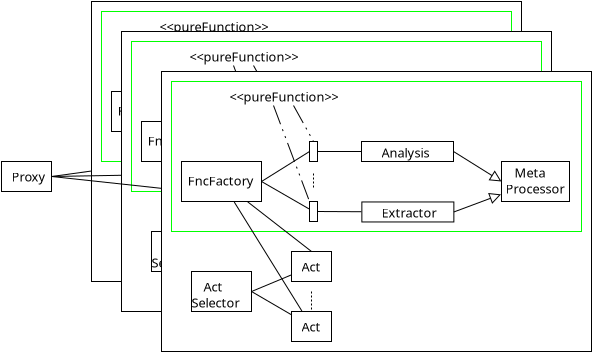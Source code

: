 <?xml version="1.0" encoding="UTF-8"?>
<dia:diagram xmlns:dia="http://www.lysator.liu.se/~alla/dia/">
  <dia:layer name="Background" visible="true" active="true">
    <dia:object type="Standard - Box" version="0" id="O0">
      <dia:attribute name="obj_pos">
        <dia:point val="28,4"/>
      </dia:attribute>
      <dia:attribute name="obj_bb">
        <dia:rectangle val="27.975,3.975;49.525,18.025"/>
      </dia:attribute>
      <dia:attribute name="elem_corner">
        <dia:point val="28,4"/>
      </dia:attribute>
      <dia:attribute name="elem_width">
        <dia:real val="21.5"/>
      </dia:attribute>
      <dia:attribute name="elem_height">
        <dia:real val="14"/>
      </dia:attribute>
      <dia:attribute name="border_width">
        <dia:real val="0.05"/>
      </dia:attribute>
      <dia:attribute name="show_background">
        <dia:boolean val="true"/>
      </dia:attribute>
    </dia:object>
    <dia:object type="Standard - Box" version="0" id="O1">
      <dia:attribute name="obj_pos">
        <dia:point val="29,8.5"/>
      </dia:attribute>
      <dia:attribute name="obj_bb">
        <dia:rectangle val="28.975,8.475;33.025,10.525"/>
      </dia:attribute>
      <dia:attribute name="elem_corner">
        <dia:point val="29,8.5"/>
      </dia:attribute>
      <dia:attribute name="elem_width">
        <dia:real val="4"/>
      </dia:attribute>
      <dia:attribute name="elem_height">
        <dia:real val="2"/>
      </dia:attribute>
      <dia:attribute name="border_width">
        <dia:real val="0.05"/>
      </dia:attribute>
      <dia:attribute name="show_background">
        <dia:boolean val="true"/>
      </dia:attribute>
    </dia:object>
    <dia:object type="Standard - Text" version="1" id="O2">
      <dia:attribute name="obj_pos">
        <dia:point val="29.312,9.7"/>
      </dia:attribute>
      <dia:attribute name="obj_bb">
        <dia:rectangle val="29.312,9.105;32.777,9.85"/>
      </dia:attribute>
      <dia:attribute name="text">
        <dia:composite type="text">
          <dia:attribute name="string">
            <dia:string>#FncFactory#</dia:string>
          </dia:attribute>
          <dia:attribute name="font">
            <dia:font family="sans" style="0" name="Helvetica"/>
          </dia:attribute>
          <dia:attribute name="height">
            <dia:real val="0.8"/>
          </dia:attribute>
          <dia:attribute name="pos">
            <dia:point val="29.312,9.7"/>
          </dia:attribute>
          <dia:attribute name="color">
            <dia:color val="#000000"/>
          </dia:attribute>
          <dia:attribute name="alignment">
            <dia:enum val="0"/>
          </dia:attribute>
        </dia:composite>
      </dia:attribute>
      <dia:attribute name="valign">
        <dia:enum val="3"/>
      </dia:attribute>
    </dia:object>
    <dia:object type="Standard - Box" version="0" id="O3">
      <dia:attribute name="obj_pos">
        <dia:point val="35.4,7.5"/>
      </dia:attribute>
      <dia:attribute name="obj_bb">
        <dia:rectangle val="35.375,7.475;35.825,8.525"/>
      </dia:attribute>
      <dia:attribute name="elem_corner">
        <dia:point val="35.4,7.5"/>
      </dia:attribute>
      <dia:attribute name="elem_width">
        <dia:real val="0.4"/>
      </dia:attribute>
      <dia:attribute name="elem_height">
        <dia:real val="1"/>
      </dia:attribute>
      <dia:attribute name="border_width">
        <dia:real val="0.05"/>
      </dia:attribute>
      <dia:attribute name="show_background">
        <dia:boolean val="true"/>
      </dia:attribute>
    </dia:object>
    <dia:object type="Standard - Box" version="0" id="O4">
      <dia:attribute name="obj_pos">
        <dia:point val="35.4,10.5"/>
      </dia:attribute>
      <dia:attribute name="obj_bb">
        <dia:rectangle val="35.375,10.475;35.825,11.525"/>
      </dia:attribute>
      <dia:attribute name="elem_corner">
        <dia:point val="35.4,10.5"/>
      </dia:attribute>
      <dia:attribute name="elem_width">
        <dia:real val="0.4"/>
      </dia:attribute>
      <dia:attribute name="elem_height">
        <dia:real val="1"/>
      </dia:attribute>
      <dia:attribute name="border_width">
        <dia:real val="0.05"/>
      </dia:attribute>
      <dia:attribute name="show_background">
        <dia:boolean val="true"/>
      </dia:attribute>
    </dia:object>
    <dia:object type="Standard - Line" version="0" id="O5">
      <dia:attribute name="obj_pos">
        <dia:point val="33,9.5"/>
      </dia:attribute>
      <dia:attribute name="obj_bb">
        <dia:rectangle val="32.966,7.966;35.434,9.534"/>
      </dia:attribute>
      <dia:attribute name="conn_endpoints">
        <dia:point val="33,9.5"/>
        <dia:point val="35.4,8"/>
      </dia:attribute>
      <dia:attribute name="numcp">
        <dia:int val="1"/>
      </dia:attribute>
      <dia:attribute name="line_width">
        <dia:real val="0.05"/>
      </dia:attribute>
      <dia:connections>
        <dia:connection handle="0" to="O1" connection="4"/>
        <dia:connection handle="1" to="O3" connection="3"/>
      </dia:connections>
    </dia:object>
    <dia:object type="Standard - Line" version="0" id="O6">
      <dia:attribute name="obj_pos">
        <dia:point val="33,9.5"/>
      </dia:attribute>
      <dia:attribute name="obj_bb">
        <dia:rectangle val="32.966,9.466;35.409,10.905"/>
      </dia:attribute>
      <dia:attribute name="conn_endpoints">
        <dia:point val="33,9.5"/>
        <dia:point val="35.375,10.87"/>
      </dia:attribute>
      <dia:attribute name="numcp">
        <dia:int val="1"/>
      </dia:attribute>
      <dia:attribute name="line_width">
        <dia:real val="0.05"/>
      </dia:attribute>
      <dia:connections>
        <dia:connection handle="0" to="O1" connection="4"/>
        <dia:connection handle="1" to="O4" connection="8"/>
      </dia:connections>
    </dia:object>
    <dia:object type="Standard - Line" version="0" id="O7">
      <dia:attribute name="obj_pos">
        <dia:point val="35.6,9.1"/>
      </dia:attribute>
      <dia:attribute name="obj_bb">
        <dia:rectangle val="35.575,9.075;35.625,9.925"/>
      </dia:attribute>
      <dia:attribute name="conn_endpoints">
        <dia:point val="35.6,9.1"/>
        <dia:point val="35.6,9.9"/>
      </dia:attribute>
      <dia:attribute name="numcp">
        <dia:int val="1"/>
      </dia:attribute>
      <dia:attribute name="line_width">
        <dia:real val="0.05"/>
      </dia:attribute>
      <dia:attribute name="line_style">
        <dia:enum val="4"/>
      </dia:attribute>
    </dia:object>
    <dia:object type="Standard - Box" version="0" id="O8">
      <dia:attribute name="obj_pos">
        <dia:point val="38,7.5"/>
      </dia:attribute>
      <dia:attribute name="obj_bb">
        <dia:rectangle val="37.975,7.475;42.625,8.525"/>
      </dia:attribute>
      <dia:attribute name="elem_corner">
        <dia:point val="38,7.5"/>
      </dia:attribute>
      <dia:attribute name="elem_width">
        <dia:real val="4.6"/>
      </dia:attribute>
      <dia:attribute name="elem_height">
        <dia:real val="1"/>
      </dia:attribute>
      <dia:attribute name="border_width">
        <dia:real val="0.05"/>
      </dia:attribute>
      <dia:attribute name="show_background">
        <dia:boolean val="true"/>
      </dia:attribute>
    </dia:object>
    <dia:object type="Standard - Box" version="0" id="O9">
      <dia:attribute name="obj_pos">
        <dia:point val="38.018,10.523"/>
      </dia:attribute>
      <dia:attribute name="obj_bb">
        <dia:rectangle val="37.993,10.498;42.643,11.548"/>
      </dia:attribute>
      <dia:attribute name="elem_corner">
        <dia:point val="38.018,10.523"/>
      </dia:attribute>
      <dia:attribute name="elem_width">
        <dia:real val="4.6"/>
      </dia:attribute>
      <dia:attribute name="elem_height">
        <dia:real val="1"/>
      </dia:attribute>
      <dia:attribute name="border_width">
        <dia:real val="0.05"/>
      </dia:attribute>
      <dia:attribute name="show_background">
        <dia:boolean val="true"/>
      </dia:attribute>
    </dia:object>
    <dia:object type="Standard - Text" version="1" id="O10">
      <dia:attribute name="obj_pos">
        <dia:point val="31.4,5.5"/>
      </dia:attribute>
      <dia:attribute name="obj_bb">
        <dia:rectangle val="31.4,4.905;37.725,5.65"/>
      </dia:attribute>
      <dia:attribute name="text">
        <dia:composite type="text">
          <dia:attribute name="string">
            <dia:string>#&lt;&lt;pureFunction&gt;&gt;#</dia:string>
          </dia:attribute>
          <dia:attribute name="font">
            <dia:font family="sans" style="0" name="Helvetica"/>
          </dia:attribute>
          <dia:attribute name="height">
            <dia:real val="0.8"/>
          </dia:attribute>
          <dia:attribute name="pos">
            <dia:point val="31.4,5.5"/>
          </dia:attribute>
          <dia:attribute name="color">
            <dia:color val="#000000"/>
          </dia:attribute>
          <dia:attribute name="alignment">
            <dia:enum val="0"/>
          </dia:attribute>
        </dia:composite>
      </dia:attribute>
      <dia:attribute name="valign">
        <dia:enum val="3"/>
      </dia:attribute>
    </dia:object>
    <dia:object type="Standard - Line" version="0" id="O11">
      <dia:attribute name="obj_pos">
        <dia:point val="35.8,8"/>
      </dia:attribute>
      <dia:attribute name="obj_bb">
        <dia:rectangle val="35.775,7.975;38.025,8.025"/>
      </dia:attribute>
      <dia:attribute name="conn_endpoints">
        <dia:point val="35.8,8"/>
        <dia:point val="38,8"/>
      </dia:attribute>
      <dia:attribute name="numcp">
        <dia:int val="1"/>
      </dia:attribute>
      <dia:attribute name="line_width">
        <dia:real val="0.05"/>
      </dia:attribute>
      <dia:connections>
        <dia:connection handle="0" to="O3" connection="4"/>
        <dia:connection handle="1" to="O8" connection="3"/>
      </dia:connections>
    </dia:object>
    <dia:object type="Standard - Line" version="0" id="O12">
      <dia:attribute name="obj_pos">
        <dia:point val="35.8,11"/>
      </dia:attribute>
      <dia:attribute name="obj_bb">
        <dia:rectangle val="35.775,10.975;38.02,11.036"/>
      </dia:attribute>
      <dia:attribute name="conn_endpoints">
        <dia:point val="35.8,11"/>
        <dia:point val="37.995,11.011"/>
      </dia:attribute>
      <dia:attribute name="numcp">
        <dia:int val="1"/>
      </dia:attribute>
      <dia:attribute name="line_width">
        <dia:real val="0.05"/>
      </dia:attribute>
      <dia:connections>
        <dia:connection handle="0" to="O4" connection="4"/>
        <dia:connection handle="1" to="O9" connection="8"/>
      </dia:connections>
    </dia:object>
    <dia:object type="Standard - Box" version="0" id="O13">
      <dia:attribute name="obj_pos">
        <dia:point val="45,8.5"/>
      </dia:attribute>
      <dia:attribute name="obj_bb">
        <dia:rectangle val="44.975,8.475;48.425,10.525"/>
      </dia:attribute>
      <dia:attribute name="elem_corner">
        <dia:point val="45,8.5"/>
      </dia:attribute>
      <dia:attribute name="elem_width">
        <dia:real val="3.4"/>
      </dia:attribute>
      <dia:attribute name="elem_height">
        <dia:real val="2"/>
      </dia:attribute>
      <dia:attribute name="border_width">
        <dia:real val="0.05"/>
      </dia:attribute>
      <dia:attribute name="show_background">
        <dia:boolean val="true"/>
      </dia:attribute>
    </dia:object>
    <dia:object type="Standard - Text" version="1" id="O14">
      <dia:attribute name="obj_pos">
        <dia:point val="45.2,9.3"/>
      </dia:attribute>
      <dia:attribute name="obj_bb">
        <dia:rectangle val="45.2,8.705;48.282,10.25"/>
      </dia:attribute>
      <dia:attribute name="text">
        <dia:composite type="text">
          <dia:attribute name="string">
            <dia:string>#   Meta
Processor#</dia:string>
          </dia:attribute>
          <dia:attribute name="font">
            <dia:font family="sans" style="0" name="Helvetica"/>
          </dia:attribute>
          <dia:attribute name="height">
            <dia:real val="0.8"/>
          </dia:attribute>
          <dia:attribute name="pos">
            <dia:point val="45.2,9.3"/>
          </dia:attribute>
          <dia:attribute name="color">
            <dia:color val="#000000"/>
          </dia:attribute>
          <dia:attribute name="alignment">
            <dia:enum val="0"/>
          </dia:attribute>
        </dia:composite>
      </dia:attribute>
      <dia:attribute name="valign">
        <dia:enum val="3"/>
      </dia:attribute>
    </dia:object>
    <dia:object type="Standard - Line" version="0" id="O15">
      <dia:attribute name="obj_pos">
        <dia:point val="42.6,8"/>
      </dia:attribute>
      <dia:attribute name="obj_bb">
        <dia:rectangle val="42.566,7.966;45.047,9.534"/>
      </dia:attribute>
      <dia:attribute name="conn_endpoints">
        <dia:point val="42.6,8"/>
        <dia:point val="45,9.5"/>
      </dia:attribute>
      <dia:attribute name="numcp">
        <dia:int val="1"/>
      </dia:attribute>
      <dia:attribute name="line_width">
        <dia:real val="0.05"/>
      </dia:attribute>
      <dia:attribute name="end_arrow">
        <dia:enum val="12"/>
      </dia:attribute>
      <dia:attribute name="end_arrow_length">
        <dia:real val="0.5"/>
      </dia:attribute>
      <dia:attribute name="end_arrow_width">
        <dia:real val="0.5"/>
      </dia:attribute>
      <dia:connections>
        <dia:connection handle="0" to="O8" connection="4"/>
        <dia:connection handle="1" to="O13" connection="3"/>
      </dia:connections>
    </dia:object>
    <dia:object type="Standard - Line" version="0" id="O16">
      <dia:attribute name="obj_pos">
        <dia:point val="42.618,11.023"/>
      </dia:attribute>
      <dia:attribute name="obj_bb">
        <dia:rectangle val="42.586,10.052;45.028,11.055"/>
      </dia:attribute>
      <dia:attribute name="conn_endpoints">
        <dia:point val="42.618,11.023"/>
        <dia:point val="44.975,10.143"/>
      </dia:attribute>
      <dia:attribute name="numcp">
        <dia:int val="1"/>
      </dia:attribute>
      <dia:attribute name="line_width">
        <dia:real val="0.05"/>
      </dia:attribute>
      <dia:attribute name="end_arrow">
        <dia:enum val="12"/>
      </dia:attribute>
      <dia:attribute name="end_arrow_length">
        <dia:real val="0.5"/>
      </dia:attribute>
      <dia:attribute name="end_arrow_width">
        <dia:real val="0.5"/>
      </dia:attribute>
      <dia:connections>
        <dia:connection handle="0" to="O9" connection="4"/>
        <dia:connection handle="1" to="O13" connection="8"/>
      </dia:connections>
    </dia:object>
    <dia:object type="Standard - Text" version="1" id="O17">
      <dia:attribute name="obj_pos">
        <dia:point val="39,8.3"/>
      </dia:attribute>
      <dia:attribute name="obj_bb">
        <dia:rectangle val="39,7.705;41.635,8.45"/>
      </dia:attribute>
      <dia:attribute name="text">
        <dia:composite type="text">
          <dia:attribute name="string">
            <dia:string>#Analysis#</dia:string>
          </dia:attribute>
          <dia:attribute name="font">
            <dia:font family="sans" style="0" name="Helvetica"/>
          </dia:attribute>
          <dia:attribute name="height">
            <dia:real val="0.8"/>
          </dia:attribute>
          <dia:attribute name="pos">
            <dia:point val="39,8.3"/>
          </dia:attribute>
          <dia:attribute name="color">
            <dia:color val="#000000"/>
          </dia:attribute>
          <dia:attribute name="alignment">
            <dia:enum val="0"/>
          </dia:attribute>
        </dia:composite>
      </dia:attribute>
      <dia:attribute name="valign">
        <dia:enum val="3"/>
      </dia:attribute>
    </dia:object>
    <dia:object type="Standard - Text" version="1" id="O18">
      <dia:attribute name="obj_pos">
        <dia:point val="39,11.3"/>
      </dia:attribute>
      <dia:attribute name="obj_bb">
        <dia:rectangle val="39,10.705;41.947,11.45"/>
      </dia:attribute>
      <dia:attribute name="text">
        <dia:composite type="text">
          <dia:attribute name="string">
            <dia:string>#Extractor#</dia:string>
          </dia:attribute>
          <dia:attribute name="font">
            <dia:font family="sans" style="0" name="Helvetica"/>
          </dia:attribute>
          <dia:attribute name="height">
            <dia:real val="0.8"/>
          </dia:attribute>
          <dia:attribute name="pos">
            <dia:point val="39,11.3"/>
          </dia:attribute>
          <dia:attribute name="color">
            <dia:color val="#000000"/>
          </dia:attribute>
          <dia:attribute name="alignment">
            <dia:enum val="0"/>
          </dia:attribute>
        </dia:composite>
      </dia:attribute>
      <dia:attribute name="valign">
        <dia:enum val="3"/>
      </dia:attribute>
    </dia:object>
    <dia:object type="Standard - Line" version="0" id="O19">
      <dia:attribute name="obj_pos">
        <dia:point val="34.6,5.7"/>
      </dia:attribute>
      <dia:attribute name="obj_bb">
        <dia:rectangle val="34.566,5.666;35.634,7.534"/>
      </dia:attribute>
      <dia:attribute name="conn_endpoints">
        <dia:point val="34.6,5.7"/>
        <dia:point val="35.6,7.5"/>
      </dia:attribute>
      <dia:attribute name="numcp">
        <dia:int val="1"/>
      </dia:attribute>
      <dia:attribute name="line_width">
        <dia:real val="0.05"/>
      </dia:attribute>
      <dia:attribute name="line_style">
        <dia:enum val="3"/>
      </dia:attribute>
      <dia:connections>
        <dia:connection handle="1" to="O3" connection="1"/>
      </dia:connections>
    </dia:object>
    <dia:object type="Standard - Line" version="0" id="O20">
      <dia:attribute name="obj_pos">
        <dia:point val="33.6,5.7"/>
      </dia:attribute>
      <dia:attribute name="obj_bb">
        <dia:rectangle val="33.568,5.668;35.432,10.532"/>
      </dia:attribute>
      <dia:attribute name="conn_endpoints">
        <dia:point val="33.6,5.7"/>
        <dia:point val="35.4,10.5"/>
      </dia:attribute>
      <dia:attribute name="numcp">
        <dia:int val="1"/>
      </dia:attribute>
      <dia:attribute name="line_width">
        <dia:real val="0.05"/>
      </dia:attribute>
      <dia:attribute name="line_style">
        <dia:enum val="3"/>
      </dia:attribute>
      <dia:connections>
        <dia:connection handle="1" to="O4" connection="0"/>
      </dia:connections>
    </dia:object>
    <dia:object type="Standard - Box" version="0" id="O21">
      <dia:attribute name="obj_pos">
        <dia:point val="28.5,4.5"/>
      </dia:attribute>
      <dia:attribute name="obj_bb">
        <dia:rectangle val="28.475,4.475;49.025,12.025"/>
      </dia:attribute>
      <dia:attribute name="elem_corner">
        <dia:point val="28.5,4.5"/>
      </dia:attribute>
      <dia:attribute name="elem_width">
        <dia:real val="20.5"/>
      </dia:attribute>
      <dia:attribute name="elem_height">
        <dia:real val="7.5"/>
      </dia:attribute>
      <dia:attribute name="border_width">
        <dia:real val="0.05"/>
      </dia:attribute>
      <dia:attribute name="border_color">
        <dia:color val="#00ff00"/>
      </dia:attribute>
      <dia:attribute name="show_background">
        <dia:boolean val="false"/>
      </dia:attribute>
    </dia:object>
    <dia:object type="Standard - Box" version="0" id="O22">
      <dia:attribute name="obj_pos">
        <dia:point val="29.5,14"/>
      </dia:attribute>
      <dia:attribute name="obj_bb">
        <dia:rectangle val="29.475,13.975;32.525,16.025"/>
      </dia:attribute>
      <dia:attribute name="elem_corner">
        <dia:point val="29.5,14"/>
      </dia:attribute>
      <dia:attribute name="elem_width">
        <dia:real val="3"/>
      </dia:attribute>
      <dia:attribute name="elem_height">
        <dia:real val="2"/>
      </dia:attribute>
      <dia:attribute name="border_width">
        <dia:real val="0.05"/>
      </dia:attribute>
      <dia:attribute name="show_background">
        <dia:boolean val="true"/>
      </dia:attribute>
    </dia:object>
    <dia:object type="Standard - Text" version="1" id="O23">
      <dia:attribute name="obj_pos">
        <dia:point val="29.5,15"/>
      </dia:attribute>
      <dia:attribute name="obj_bb">
        <dia:rectangle val="29.5,14.405;32.133,15.95"/>
      </dia:attribute>
      <dia:attribute name="text">
        <dia:composite type="text">
          <dia:attribute name="string">
            <dia:string>#    Act
Selector#</dia:string>
          </dia:attribute>
          <dia:attribute name="font">
            <dia:font family="sans" style="0" name="Helvetica"/>
          </dia:attribute>
          <dia:attribute name="height">
            <dia:real val="0.8"/>
          </dia:attribute>
          <dia:attribute name="pos">
            <dia:point val="29.5,15"/>
          </dia:attribute>
          <dia:attribute name="color">
            <dia:color val="#000000"/>
          </dia:attribute>
          <dia:attribute name="alignment">
            <dia:enum val="0"/>
          </dia:attribute>
        </dia:composite>
      </dia:attribute>
      <dia:attribute name="valign">
        <dia:enum val="3"/>
      </dia:attribute>
      <dia:connections>
        <dia:connection handle="0" to="O22" connection="3"/>
      </dia:connections>
    </dia:object>
    <dia:object type="Standard - Box" version="0" id="O24">
      <dia:attribute name="obj_pos">
        <dia:point val="34.5,16"/>
      </dia:attribute>
      <dia:attribute name="obj_bb">
        <dia:rectangle val="34.475,15.975;36.525,17.525"/>
      </dia:attribute>
      <dia:attribute name="elem_corner">
        <dia:point val="34.5,16"/>
      </dia:attribute>
      <dia:attribute name="elem_width">
        <dia:real val="2"/>
      </dia:attribute>
      <dia:attribute name="elem_height">
        <dia:real val="1.5"/>
      </dia:attribute>
      <dia:attribute name="border_width">
        <dia:real val="0.05"/>
      </dia:attribute>
      <dia:attribute name="show_background">
        <dia:boolean val="true"/>
      </dia:attribute>
    </dia:object>
    <dia:object type="Standard - Text" version="1" id="O25">
      <dia:attribute name="obj_pos">
        <dia:point val="35,17"/>
      </dia:attribute>
      <dia:attribute name="obj_bb">
        <dia:rectangle val="35,16.405;36.03,17.15"/>
      </dia:attribute>
      <dia:attribute name="text">
        <dia:composite type="text">
          <dia:attribute name="string">
            <dia:string>#Act#</dia:string>
          </dia:attribute>
          <dia:attribute name="font">
            <dia:font family="sans" style="0" name="Helvetica"/>
          </dia:attribute>
          <dia:attribute name="height">
            <dia:real val="0.8"/>
          </dia:attribute>
          <dia:attribute name="pos">
            <dia:point val="35,17"/>
          </dia:attribute>
          <dia:attribute name="color">
            <dia:color val="#000000"/>
          </dia:attribute>
          <dia:attribute name="alignment">
            <dia:enum val="0"/>
          </dia:attribute>
        </dia:composite>
      </dia:attribute>
      <dia:attribute name="valign">
        <dia:enum val="3"/>
      </dia:attribute>
    </dia:object>
    <dia:object type="Standard - Box" version="0" id="O26">
      <dia:attribute name="obj_pos">
        <dia:point val="34.5,13"/>
      </dia:attribute>
      <dia:attribute name="obj_bb">
        <dia:rectangle val="34.475,12.975;36.525,14.525"/>
      </dia:attribute>
      <dia:attribute name="elem_corner">
        <dia:point val="34.5,13"/>
      </dia:attribute>
      <dia:attribute name="elem_width">
        <dia:real val="2"/>
      </dia:attribute>
      <dia:attribute name="elem_height">
        <dia:real val="1.5"/>
      </dia:attribute>
      <dia:attribute name="border_width">
        <dia:real val="0.05"/>
      </dia:attribute>
      <dia:attribute name="show_background">
        <dia:boolean val="true"/>
      </dia:attribute>
    </dia:object>
    <dia:object type="Standard - Text" version="1" id="O27">
      <dia:attribute name="obj_pos">
        <dia:point val="35,14"/>
      </dia:attribute>
      <dia:attribute name="obj_bb">
        <dia:rectangle val="35,13.405;36.03,14.15"/>
      </dia:attribute>
      <dia:attribute name="text">
        <dia:composite type="text">
          <dia:attribute name="string">
            <dia:string>#Act#</dia:string>
          </dia:attribute>
          <dia:attribute name="font">
            <dia:font family="sans" style="0" name="Helvetica"/>
          </dia:attribute>
          <dia:attribute name="height">
            <dia:real val="0.8"/>
          </dia:attribute>
          <dia:attribute name="pos">
            <dia:point val="35,14"/>
          </dia:attribute>
          <dia:attribute name="color">
            <dia:color val="#000000"/>
          </dia:attribute>
          <dia:attribute name="alignment">
            <dia:enum val="0"/>
          </dia:attribute>
        </dia:composite>
      </dia:attribute>
      <dia:attribute name="valign">
        <dia:enum val="3"/>
      </dia:attribute>
    </dia:object>
    <dia:object type="Standard - Line" version="0" id="O28">
      <dia:attribute name="obj_pos">
        <dia:point val="35.02,15.976"/>
      </dia:attribute>
      <dia:attribute name="obj_bb">
        <dia:rectangle val="31.602,10.491;35.054,16.011"/>
      </dia:attribute>
      <dia:attribute name="conn_endpoints">
        <dia:point val="35.02,15.976"/>
        <dia:point val="31.636,10.525"/>
      </dia:attribute>
      <dia:attribute name="numcp">
        <dia:int val="1"/>
      </dia:attribute>
      <dia:attribute name="line_width">
        <dia:real val="0.05"/>
      </dia:attribute>
      <dia:connections>
        <dia:connection handle="0" to="O24" connection="8"/>
        <dia:connection handle="1" to="O1" connection="8"/>
      </dia:connections>
    </dia:object>
    <dia:object type="Standard - Line" version="0" id="O29">
      <dia:attribute name="obj_pos">
        <dia:point val="35.5,13"/>
      </dia:attribute>
      <dia:attribute name="obj_bb">
        <dia:rectangle val="32.275,10.483;35.535,13.035"/>
      </dia:attribute>
      <dia:attribute name="conn_endpoints">
        <dia:point val="35.5,13"/>
        <dia:point val="32.31,10.519"/>
      </dia:attribute>
      <dia:attribute name="numcp">
        <dia:int val="1"/>
      </dia:attribute>
      <dia:attribute name="line_width">
        <dia:real val="0.05"/>
      </dia:attribute>
      <dia:connections>
        <dia:connection handle="0" to="O26" connection="1"/>
        <dia:connection handle="1" to="O1" connection="8"/>
      </dia:connections>
    </dia:object>
    <dia:object type="Standard - Line" version="0" id="O30">
      <dia:attribute name="obj_pos">
        <dia:point val="35.5,15"/>
      </dia:attribute>
      <dia:attribute name="obj_bb">
        <dia:rectangle val="35.475,14.975;35.525,16.025"/>
      </dia:attribute>
      <dia:attribute name="conn_endpoints">
        <dia:point val="35.5,15"/>
        <dia:point val="35.5,16"/>
      </dia:attribute>
      <dia:attribute name="numcp">
        <dia:int val="1"/>
      </dia:attribute>
      <dia:attribute name="line_width">
        <dia:real val="0.05"/>
      </dia:attribute>
      <dia:attribute name="line_style">
        <dia:enum val="4"/>
      </dia:attribute>
      <dia:connections>
        <dia:connection handle="1" to="O24" connection="1"/>
      </dia:connections>
    </dia:object>
    <dia:object type="Standard - Line" version="0" id="O31">
      <dia:attribute name="obj_pos">
        <dia:point val="32.5,15"/>
      </dia:attribute>
      <dia:attribute name="obj_bb">
        <dia:rectangle val="32.467,14.143;34.51,15.033"/>
      </dia:attribute>
      <dia:attribute name="conn_endpoints">
        <dia:point val="32.5,15"/>
        <dia:point val="34.477,14.176"/>
      </dia:attribute>
      <dia:attribute name="numcp">
        <dia:int val="1"/>
      </dia:attribute>
      <dia:attribute name="line_width">
        <dia:real val="0.05"/>
      </dia:attribute>
      <dia:connections>
        <dia:connection handle="0" to="O22" connection="4"/>
        <dia:connection handle="1" to="O26" connection="8"/>
      </dia:connections>
    </dia:object>
    <dia:object type="Standard - Line" version="0" id="O32">
      <dia:attribute name="obj_pos">
        <dia:point val="32.5,15"/>
      </dia:attribute>
      <dia:attribute name="obj_bb">
        <dia:rectangle val="32.466,14.966;34.512,16.188"/>
      </dia:attribute>
      <dia:attribute name="conn_endpoints">
        <dia:point val="32.5,15"/>
        <dia:point val="34.477,16.154"/>
      </dia:attribute>
      <dia:attribute name="numcp">
        <dia:int val="1"/>
      </dia:attribute>
      <dia:attribute name="line_width">
        <dia:real val="0.05"/>
      </dia:attribute>
      <dia:connections>
        <dia:connection handle="0" to="O22" connection="4"/>
        <dia:connection handle="1" to="O24" connection="8"/>
      </dia:connections>
    </dia:object>
    <dia:object type="Standard - Box" version="0" id="O33">
      <dia:attribute name="obj_pos">
        <dia:point val="29.5,5.5"/>
      </dia:attribute>
      <dia:attribute name="obj_bb">
        <dia:rectangle val="29.475,5.475;51.025,19.525"/>
      </dia:attribute>
      <dia:attribute name="elem_corner">
        <dia:point val="29.5,5.5"/>
      </dia:attribute>
      <dia:attribute name="elem_width">
        <dia:real val="21.5"/>
      </dia:attribute>
      <dia:attribute name="elem_height">
        <dia:real val="14"/>
      </dia:attribute>
      <dia:attribute name="border_width">
        <dia:real val="0.05"/>
      </dia:attribute>
      <dia:attribute name="show_background">
        <dia:boolean val="true"/>
      </dia:attribute>
    </dia:object>
    <dia:object type="Standard - Box" version="0" id="O34">
      <dia:attribute name="obj_pos">
        <dia:point val="30.5,10"/>
      </dia:attribute>
      <dia:attribute name="obj_bb">
        <dia:rectangle val="30.475,9.975;34.525,12.025"/>
      </dia:attribute>
      <dia:attribute name="elem_corner">
        <dia:point val="30.5,10"/>
      </dia:attribute>
      <dia:attribute name="elem_width">
        <dia:real val="4"/>
      </dia:attribute>
      <dia:attribute name="elem_height">
        <dia:real val="2"/>
      </dia:attribute>
      <dia:attribute name="border_width">
        <dia:real val="0.05"/>
      </dia:attribute>
      <dia:attribute name="show_background">
        <dia:boolean val="true"/>
      </dia:attribute>
    </dia:object>
    <dia:object type="Standard - Text" version="1" id="O35">
      <dia:attribute name="obj_pos">
        <dia:point val="30.812,11.2"/>
      </dia:attribute>
      <dia:attribute name="obj_bb">
        <dia:rectangle val="30.812,10.605;34.277,11.35"/>
      </dia:attribute>
      <dia:attribute name="text">
        <dia:composite type="text">
          <dia:attribute name="string">
            <dia:string>#FncFactory#</dia:string>
          </dia:attribute>
          <dia:attribute name="font">
            <dia:font family="sans" style="0" name="Helvetica"/>
          </dia:attribute>
          <dia:attribute name="height">
            <dia:real val="0.8"/>
          </dia:attribute>
          <dia:attribute name="pos">
            <dia:point val="30.812,11.2"/>
          </dia:attribute>
          <dia:attribute name="color">
            <dia:color val="#000000"/>
          </dia:attribute>
          <dia:attribute name="alignment">
            <dia:enum val="0"/>
          </dia:attribute>
        </dia:composite>
      </dia:attribute>
      <dia:attribute name="valign">
        <dia:enum val="3"/>
      </dia:attribute>
    </dia:object>
    <dia:object type="Standard - Box" version="0" id="O36">
      <dia:attribute name="obj_pos">
        <dia:point val="36.9,9"/>
      </dia:attribute>
      <dia:attribute name="obj_bb">
        <dia:rectangle val="36.875,8.975;37.325,10.025"/>
      </dia:attribute>
      <dia:attribute name="elem_corner">
        <dia:point val="36.9,9"/>
      </dia:attribute>
      <dia:attribute name="elem_width">
        <dia:real val="0.4"/>
      </dia:attribute>
      <dia:attribute name="elem_height">
        <dia:real val="1"/>
      </dia:attribute>
      <dia:attribute name="border_width">
        <dia:real val="0.05"/>
      </dia:attribute>
      <dia:attribute name="show_background">
        <dia:boolean val="true"/>
      </dia:attribute>
    </dia:object>
    <dia:object type="Standard - Box" version="0" id="O37">
      <dia:attribute name="obj_pos">
        <dia:point val="36.9,12"/>
      </dia:attribute>
      <dia:attribute name="obj_bb">
        <dia:rectangle val="36.875,11.975;37.325,13.025"/>
      </dia:attribute>
      <dia:attribute name="elem_corner">
        <dia:point val="36.9,12"/>
      </dia:attribute>
      <dia:attribute name="elem_width">
        <dia:real val="0.4"/>
      </dia:attribute>
      <dia:attribute name="elem_height">
        <dia:real val="1"/>
      </dia:attribute>
      <dia:attribute name="border_width">
        <dia:real val="0.05"/>
      </dia:attribute>
      <dia:attribute name="show_background">
        <dia:boolean val="true"/>
      </dia:attribute>
    </dia:object>
    <dia:object type="Standard - Line" version="0" id="O38">
      <dia:attribute name="obj_pos">
        <dia:point val="34.5,11"/>
      </dia:attribute>
      <dia:attribute name="obj_bb">
        <dia:rectangle val="34.466,9.466;36.934,11.034"/>
      </dia:attribute>
      <dia:attribute name="conn_endpoints">
        <dia:point val="34.5,11"/>
        <dia:point val="36.9,9.5"/>
      </dia:attribute>
      <dia:attribute name="numcp">
        <dia:int val="1"/>
      </dia:attribute>
      <dia:attribute name="line_width">
        <dia:real val="0.05"/>
      </dia:attribute>
      <dia:connections>
        <dia:connection handle="0" to="O34" connection="4"/>
        <dia:connection handle="1" to="O36" connection="3"/>
      </dia:connections>
    </dia:object>
    <dia:object type="Standard - Line" version="0" id="O39">
      <dia:attribute name="obj_pos">
        <dia:point val="34.5,11"/>
      </dia:attribute>
      <dia:attribute name="obj_bb">
        <dia:rectangle val="34.466,10.966;36.909,12.405"/>
      </dia:attribute>
      <dia:attribute name="conn_endpoints">
        <dia:point val="34.5,11"/>
        <dia:point val="36.875,12.37"/>
      </dia:attribute>
      <dia:attribute name="numcp">
        <dia:int val="1"/>
      </dia:attribute>
      <dia:attribute name="line_width">
        <dia:real val="0.05"/>
      </dia:attribute>
      <dia:connections>
        <dia:connection handle="0" to="O34" connection="4"/>
        <dia:connection handle="1" to="O37" connection="8"/>
      </dia:connections>
    </dia:object>
    <dia:object type="Standard - Line" version="0" id="O40">
      <dia:attribute name="obj_pos">
        <dia:point val="37.1,10.6"/>
      </dia:attribute>
      <dia:attribute name="obj_bb">
        <dia:rectangle val="37.075,10.575;37.125,11.425"/>
      </dia:attribute>
      <dia:attribute name="conn_endpoints">
        <dia:point val="37.1,10.6"/>
        <dia:point val="37.1,11.4"/>
      </dia:attribute>
      <dia:attribute name="numcp">
        <dia:int val="1"/>
      </dia:attribute>
      <dia:attribute name="line_width">
        <dia:real val="0.05"/>
      </dia:attribute>
      <dia:attribute name="line_style">
        <dia:enum val="4"/>
      </dia:attribute>
    </dia:object>
    <dia:object type="Standard - Box" version="0" id="O41">
      <dia:attribute name="obj_pos">
        <dia:point val="39.5,9"/>
      </dia:attribute>
      <dia:attribute name="obj_bb">
        <dia:rectangle val="39.475,8.975;44.125,10.025"/>
      </dia:attribute>
      <dia:attribute name="elem_corner">
        <dia:point val="39.5,9"/>
      </dia:attribute>
      <dia:attribute name="elem_width">
        <dia:real val="4.6"/>
      </dia:attribute>
      <dia:attribute name="elem_height">
        <dia:real val="1"/>
      </dia:attribute>
      <dia:attribute name="border_width">
        <dia:real val="0.05"/>
      </dia:attribute>
      <dia:attribute name="show_background">
        <dia:boolean val="true"/>
      </dia:attribute>
    </dia:object>
    <dia:object type="Standard - Box" version="0" id="O42">
      <dia:attribute name="obj_pos">
        <dia:point val="39.518,12.023"/>
      </dia:attribute>
      <dia:attribute name="obj_bb">
        <dia:rectangle val="39.493,11.998;44.143,13.048"/>
      </dia:attribute>
      <dia:attribute name="elem_corner">
        <dia:point val="39.518,12.023"/>
      </dia:attribute>
      <dia:attribute name="elem_width">
        <dia:real val="4.6"/>
      </dia:attribute>
      <dia:attribute name="elem_height">
        <dia:real val="1"/>
      </dia:attribute>
      <dia:attribute name="border_width">
        <dia:real val="0.05"/>
      </dia:attribute>
      <dia:attribute name="show_background">
        <dia:boolean val="true"/>
      </dia:attribute>
    </dia:object>
    <dia:object type="Standard - Text" version="1" id="O43">
      <dia:attribute name="obj_pos">
        <dia:point val="32.9,7"/>
      </dia:attribute>
      <dia:attribute name="obj_bb">
        <dia:rectangle val="32.9,6.405;39.225,7.15"/>
      </dia:attribute>
      <dia:attribute name="text">
        <dia:composite type="text">
          <dia:attribute name="string">
            <dia:string>#&lt;&lt;pureFunction&gt;&gt;#</dia:string>
          </dia:attribute>
          <dia:attribute name="font">
            <dia:font family="sans" style="0" name="Helvetica"/>
          </dia:attribute>
          <dia:attribute name="height">
            <dia:real val="0.8"/>
          </dia:attribute>
          <dia:attribute name="pos">
            <dia:point val="32.9,7"/>
          </dia:attribute>
          <dia:attribute name="color">
            <dia:color val="#000000"/>
          </dia:attribute>
          <dia:attribute name="alignment">
            <dia:enum val="0"/>
          </dia:attribute>
        </dia:composite>
      </dia:attribute>
      <dia:attribute name="valign">
        <dia:enum val="3"/>
      </dia:attribute>
    </dia:object>
    <dia:object type="Standard - Line" version="0" id="O44">
      <dia:attribute name="obj_pos">
        <dia:point val="37.3,9.5"/>
      </dia:attribute>
      <dia:attribute name="obj_bb">
        <dia:rectangle val="37.275,9.475;39.525,9.525"/>
      </dia:attribute>
      <dia:attribute name="conn_endpoints">
        <dia:point val="37.3,9.5"/>
        <dia:point val="39.5,9.5"/>
      </dia:attribute>
      <dia:attribute name="numcp">
        <dia:int val="1"/>
      </dia:attribute>
      <dia:attribute name="line_width">
        <dia:real val="0.05"/>
      </dia:attribute>
      <dia:connections>
        <dia:connection handle="0" to="O36" connection="4"/>
        <dia:connection handle="1" to="O41" connection="3"/>
      </dia:connections>
    </dia:object>
    <dia:object type="Standard - Line" version="0" id="O45">
      <dia:attribute name="obj_pos">
        <dia:point val="37.3,12.5"/>
      </dia:attribute>
      <dia:attribute name="obj_bb">
        <dia:rectangle val="37.275,12.475;39.52,12.536"/>
      </dia:attribute>
      <dia:attribute name="conn_endpoints">
        <dia:point val="37.3,12.5"/>
        <dia:point val="39.495,12.511"/>
      </dia:attribute>
      <dia:attribute name="numcp">
        <dia:int val="1"/>
      </dia:attribute>
      <dia:attribute name="line_width">
        <dia:real val="0.05"/>
      </dia:attribute>
      <dia:connections>
        <dia:connection handle="0" to="O37" connection="4"/>
        <dia:connection handle="1" to="O42" connection="8"/>
      </dia:connections>
    </dia:object>
    <dia:object type="Standard - Box" version="0" id="O46">
      <dia:attribute name="obj_pos">
        <dia:point val="46.5,10"/>
      </dia:attribute>
      <dia:attribute name="obj_bb">
        <dia:rectangle val="46.475,9.975;49.925,12.025"/>
      </dia:attribute>
      <dia:attribute name="elem_corner">
        <dia:point val="46.5,10"/>
      </dia:attribute>
      <dia:attribute name="elem_width">
        <dia:real val="3.4"/>
      </dia:attribute>
      <dia:attribute name="elem_height">
        <dia:real val="2"/>
      </dia:attribute>
      <dia:attribute name="border_width">
        <dia:real val="0.05"/>
      </dia:attribute>
      <dia:attribute name="show_background">
        <dia:boolean val="true"/>
      </dia:attribute>
    </dia:object>
    <dia:object type="Standard - Text" version="1" id="O47">
      <dia:attribute name="obj_pos">
        <dia:point val="46.7,10.8"/>
      </dia:attribute>
      <dia:attribute name="obj_bb">
        <dia:rectangle val="46.7,10.205;49.782,11.75"/>
      </dia:attribute>
      <dia:attribute name="text">
        <dia:composite type="text">
          <dia:attribute name="string">
            <dia:string>#   Meta
Processor#</dia:string>
          </dia:attribute>
          <dia:attribute name="font">
            <dia:font family="sans" style="0" name="Helvetica"/>
          </dia:attribute>
          <dia:attribute name="height">
            <dia:real val="0.8"/>
          </dia:attribute>
          <dia:attribute name="pos">
            <dia:point val="46.7,10.8"/>
          </dia:attribute>
          <dia:attribute name="color">
            <dia:color val="#000000"/>
          </dia:attribute>
          <dia:attribute name="alignment">
            <dia:enum val="0"/>
          </dia:attribute>
        </dia:composite>
      </dia:attribute>
      <dia:attribute name="valign">
        <dia:enum val="3"/>
      </dia:attribute>
    </dia:object>
    <dia:object type="Standard - Line" version="0" id="O48">
      <dia:attribute name="obj_pos">
        <dia:point val="44.1,9.5"/>
      </dia:attribute>
      <dia:attribute name="obj_bb">
        <dia:rectangle val="44.066,9.466;46.547,11.034"/>
      </dia:attribute>
      <dia:attribute name="conn_endpoints">
        <dia:point val="44.1,9.5"/>
        <dia:point val="46.5,11"/>
      </dia:attribute>
      <dia:attribute name="numcp">
        <dia:int val="1"/>
      </dia:attribute>
      <dia:attribute name="line_width">
        <dia:real val="0.05"/>
      </dia:attribute>
      <dia:attribute name="end_arrow">
        <dia:enum val="12"/>
      </dia:attribute>
      <dia:attribute name="end_arrow_length">
        <dia:real val="0.5"/>
      </dia:attribute>
      <dia:attribute name="end_arrow_width">
        <dia:real val="0.5"/>
      </dia:attribute>
      <dia:connections>
        <dia:connection handle="0" to="O41" connection="4"/>
        <dia:connection handle="1" to="O46" connection="3"/>
      </dia:connections>
    </dia:object>
    <dia:object type="Standard - Line" version="0" id="O49">
      <dia:attribute name="obj_pos">
        <dia:point val="44.118,12.523"/>
      </dia:attribute>
      <dia:attribute name="obj_bb">
        <dia:rectangle val="44.086,11.552;46.528,12.555"/>
      </dia:attribute>
      <dia:attribute name="conn_endpoints">
        <dia:point val="44.118,12.523"/>
        <dia:point val="46.475,11.643"/>
      </dia:attribute>
      <dia:attribute name="numcp">
        <dia:int val="1"/>
      </dia:attribute>
      <dia:attribute name="line_width">
        <dia:real val="0.05"/>
      </dia:attribute>
      <dia:attribute name="end_arrow">
        <dia:enum val="12"/>
      </dia:attribute>
      <dia:attribute name="end_arrow_length">
        <dia:real val="0.5"/>
      </dia:attribute>
      <dia:attribute name="end_arrow_width">
        <dia:real val="0.5"/>
      </dia:attribute>
      <dia:connections>
        <dia:connection handle="0" to="O42" connection="4"/>
        <dia:connection handle="1" to="O46" connection="8"/>
      </dia:connections>
    </dia:object>
    <dia:object type="Standard - Text" version="1" id="O50">
      <dia:attribute name="obj_pos">
        <dia:point val="40.5,9.8"/>
      </dia:attribute>
      <dia:attribute name="obj_bb">
        <dia:rectangle val="40.5,9.205;43.135,9.95"/>
      </dia:attribute>
      <dia:attribute name="text">
        <dia:composite type="text">
          <dia:attribute name="string">
            <dia:string>#Analysis#</dia:string>
          </dia:attribute>
          <dia:attribute name="font">
            <dia:font family="sans" style="0" name="Helvetica"/>
          </dia:attribute>
          <dia:attribute name="height">
            <dia:real val="0.8"/>
          </dia:attribute>
          <dia:attribute name="pos">
            <dia:point val="40.5,9.8"/>
          </dia:attribute>
          <dia:attribute name="color">
            <dia:color val="#000000"/>
          </dia:attribute>
          <dia:attribute name="alignment">
            <dia:enum val="0"/>
          </dia:attribute>
        </dia:composite>
      </dia:attribute>
      <dia:attribute name="valign">
        <dia:enum val="3"/>
      </dia:attribute>
    </dia:object>
    <dia:object type="Standard - Text" version="1" id="O51">
      <dia:attribute name="obj_pos">
        <dia:point val="40.5,12.8"/>
      </dia:attribute>
      <dia:attribute name="obj_bb">
        <dia:rectangle val="40.5,12.205;43.447,12.95"/>
      </dia:attribute>
      <dia:attribute name="text">
        <dia:composite type="text">
          <dia:attribute name="string">
            <dia:string>#Extractor#</dia:string>
          </dia:attribute>
          <dia:attribute name="font">
            <dia:font family="sans" style="0" name="Helvetica"/>
          </dia:attribute>
          <dia:attribute name="height">
            <dia:real val="0.8"/>
          </dia:attribute>
          <dia:attribute name="pos">
            <dia:point val="40.5,12.8"/>
          </dia:attribute>
          <dia:attribute name="color">
            <dia:color val="#000000"/>
          </dia:attribute>
          <dia:attribute name="alignment">
            <dia:enum val="0"/>
          </dia:attribute>
        </dia:composite>
      </dia:attribute>
      <dia:attribute name="valign">
        <dia:enum val="3"/>
      </dia:attribute>
    </dia:object>
    <dia:object type="Standard - Line" version="0" id="O52">
      <dia:attribute name="obj_pos">
        <dia:point val="36.1,7.2"/>
      </dia:attribute>
      <dia:attribute name="obj_bb">
        <dia:rectangle val="36.066,7.166;37.134,9.034"/>
      </dia:attribute>
      <dia:attribute name="conn_endpoints">
        <dia:point val="36.1,7.2"/>
        <dia:point val="37.1,9"/>
      </dia:attribute>
      <dia:attribute name="numcp">
        <dia:int val="1"/>
      </dia:attribute>
      <dia:attribute name="line_width">
        <dia:real val="0.05"/>
      </dia:attribute>
      <dia:attribute name="line_style">
        <dia:enum val="3"/>
      </dia:attribute>
      <dia:connections>
        <dia:connection handle="1" to="O36" connection="1"/>
      </dia:connections>
    </dia:object>
    <dia:object type="Standard - Line" version="0" id="O53">
      <dia:attribute name="obj_pos">
        <dia:point val="35.1,7.2"/>
      </dia:attribute>
      <dia:attribute name="obj_bb">
        <dia:rectangle val="35.068,7.168;36.932,12.032"/>
      </dia:attribute>
      <dia:attribute name="conn_endpoints">
        <dia:point val="35.1,7.2"/>
        <dia:point val="36.9,12"/>
      </dia:attribute>
      <dia:attribute name="numcp">
        <dia:int val="1"/>
      </dia:attribute>
      <dia:attribute name="line_width">
        <dia:real val="0.05"/>
      </dia:attribute>
      <dia:attribute name="line_style">
        <dia:enum val="3"/>
      </dia:attribute>
      <dia:connections>
        <dia:connection handle="1" to="O37" connection="0"/>
      </dia:connections>
    </dia:object>
    <dia:object type="Standard - Box" version="0" id="O54">
      <dia:attribute name="obj_pos">
        <dia:point val="30,6"/>
      </dia:attribute>
      <dia:attribute name="obj_bb">
        <dia:rectangle val="29.975,5.975;50.525,13.525"/>
      </dia:attribute>
      <dia:attribute name="elem_corner">
        <dia:point val="30,6"/>
      </dia:attribute>
      <dia:attribute name="elem_width">
        <dia:real val="20.5"/>
      </dia:attribute>
      <dia:attribute name="elem_height">
        <dia:real val="7.5"/>
      </dia:attribute>
      <dia:attribute name="border_width">
        <dia:real val="0.05"/>
      </dia:attribute>
      <dia:attribute name="border_color">
        <dia:color val="#00ff00"/>
      </dia:attribute>
      <dia:attribute name="show_background">
        <dia:boolean val="false"/>
      </dia:attribute>
    </dia:object>
    <dia:object type="Standard - Box" version="0" id="O55">
      <dia:attribute name="obj_pos">
        <dia:point val="31,15.5"/>
      </dia:attribute>
      <dia:attribute name="obj_bb">
        <dia:rectangle val="30.975,15.475;34.025,17.525"/>
      </dia:attribute>
      <dia:attribute name="elem_corner">
        <dia:point val="31,15.5"/>
      </dia:attribute>
      <dia:attribute name="elem_width">
        <dia:real val="3"/>
      </dia:attribute>
      <dia:attribute name="elem_height">
        <dia:real val="2"/>
      </dia:attribute>
      <dia:attribute name="border_width">
        <dia:real val="0.05"/>
      </dia:attribute>
      <dia:attribute name="show_background">
        <dia:boolean val="true"/>
      </dia:attribute>
    </dia:object>
    <dia:object type="Standard - Text" version="1" id="O56">
      <dia:attribute name="obj_pos">
        <dia:point val="31,16.5"/>
      </dia:attribute>
      <dia:attribute name="obj_bb">
        <dia:rectangle val="31,15.905;33.633,17.45"/>
      </dia:attribute>
      <dia:attribute name="text">
        <dia:composite type="text">
          <dia:attribute name="string">
            <dia:string>#    Act
Selector#</dia:string>
          </dia:attribute>
          <dia:attribute name="font">
            <dia:font family="sans" style="0" name="Helvetica"/>
          </dia:attribute>
          <dia:attribute name="height">
            <dia:real val="0.8"/>
          </dia:attribute>
          <dia:attribute name="pos">
            <dia:point val="31,16.5"/>
          </dia:attribute>
          <dia:attribute name="color">
            <dia:color val="#000000"/>
          </dia:attribute>
          <dia:attribute name="alignment">
            <dia:enum val="0"/>
          </dia:attribute>
        </dia:composite>
      </dia:attribute>
      <dia:attribute name="valign">
        <dia:enum val="3"/>
      </dia:attribute>
      <dia:connections>
        <dia:connection handle="0" to="O55" connection="3"/>
      </dia:connections>
    </dia:object>
    <dia:object type="Standard - Box" version="0" id="O57">
      <dia:attribute name="obj_pos">
        <dia:point val="36,17.5"/>
      </dia:attribute>
      <dia:attribute name="obj_bb">
        <dia:rectangle val="35.975,17.475;38.025,19.025"/>
      </dia:attribute>
      <dia:attribute name="elem_corner">
        <dia:point val="36,17.5"/>
      </dia:attribute>
      <dia:attribute name="elem_width">
        <dia:real val="2"/>
      </dia:attribute>
      <dia:attribute name="elem_height">
        <dia:real val="1.5"/>
      </dia:attribute>
      <dia:attribute name="border_width">
        <dia:real val="0.05"/>
      </dia:attribute>
      <dia:attribute name="show_background">
        <dia:boolean val="true"/>
      </dia:attribute>
    </dia:object>
    <dia:object type="Standard - Text" version="1" id="O58">
      <dia:attribute name="obj_pos">
        <dia:point val="36.5,18.5"/>
      </dia:attribute>
      <dia:attribute name="obj_bb">
        <dia:rectangle val="36.5,17.905;37.53,18.65"/>
      </dia:attribute>
      <dia:attribute name="text">
        <dia:composite type="text">
          <dia:attribute name="string">
            <dia:string>#Act#</dia:string>
          </dia:attribute>
          <dia:attribute name="font">
            <dia:font family="sans" style="0" name="Helvetica"/>
          </dia:attribute>
          <dia:attribute name="height">
            <dia:real val="0.8"/>
          </dia:attribute>
          <dia:attribute name="pos">
            <dia:point val="36.5,18.5"/>
          </dia:attribute>
          <dia:attribute name="color">
            <dia:color val="#000000"/>
          </dia:attribute>
          <dia:attribute name="alignment">
            <dia:enum val="0"/>
          </dia:attribute>
        </dia:composite>
      </dia:attribute>
      <dia:attribute name="valign">
        <dia:enum val="3"/>
      </dia:attribute>
    </dia:object>
    <dia:object type="Standard - Box" version="0" id="O59">
      <dia:attribute name="obj_pos">
        <dia:point val="36,14.5"/>
      </dia:attribute>
      <dia:attribute name="obj_bb">
        <dia:rectangle val="35.975,14.475;38.025,16.025"/>
      </dia:attribute>
      <dia:attribute name="elem_corner">
        <dia:point val="36,14.5"/>
      </dia:attribute>
      <dia:attribute name="elem_width">
        <dia:real val="2"/>
      </dia:attribute>
      <dia:attribute name="elem_height">
        <dia:real val="1.5"/>
      </dia:attribute>
      <dia:attribute name="border_width">
        <dia:real val="0.05"/>
      </dia:attribute>
      <dia:attribute name="show_background">
        <dia:boolean val="true"/>
      </dia:attribute>
    </dia:object>
    <dia:object type="Standard - Text" version="1" id="O60">
      <dia:attribute name="obj_pos">
        <dia:point val="36.5,15.5"/>
      </dia:attribute>
      <dia:attribute name="obj_bb">
        <dia:rectangle val="36.5,14.905;37.53,15.65"/>
      </dia:attribute>
      <dia:attribute name="text">
        <dia:composite type="text">
          <dia:attribute name="string">
            <dia:string>#Act#</dia:string>
          </dia:attribute>
          <dia:attribute name="font">
            <dia:font family="sans" style="0" name="Helvetica"/>
          </dia:attribute>
          <dia:attribute name="height">
            <dia:real val="0.8"/>
          </dia:attribute>
          <dia:attribute name="pos">
            <dia:point val="36.5,15.5"/>
          </dia:attribute>
          <dia:attribute name="color">
            <dia:color val="#000000"/>
          </dia:attribute>
          <dia:attribute name="alignment">
            <dia:enum val="0"/>
          </dia:attribute>
        </dia:composite>
      </dia:attribute>
      <dia:attribute name="valign">
        <dia:enum val="3"/>
      </dia:attribute>
    </dia:object>
    <dia:object type="Standard - Line" version="0" id="O61">
      <dia:attribute name="obj_pos">
        <dia:point val="36.52,17.477"/>
      </dia:attribute>
      <dia:attribute name="obj_bb">
        <dia:rectangle val="33.102,11.991;36.554,17.511"/>
      </dia:attribute>
      <dia:attribute name="conn_endpoints">
        <dia:point val="36.52,17.477"/>
        <dia:point val="33.136,12.025"/>
      </dia:attribute>
      <dia:attribute name="numcp">
        <dia:int val="1"/>
      </dia:attribute>
      <dia:attribute name="line_width">
        <dia:real val="0.05"/>
      </dia:attribute>
      <dia:connections>
        <dia:connection handle="0" to="O57" connection="8"/>
        <dia:connection handle="1" to="O34" connection="8"/>
      </dia:connections>
    </dia:object>
    <dia:object type="Standard - Line" version="0" id="O62">
      <dia:attribute name="obj_pos">
        <dia:point val="37,14.5"/>
      </dia:attribute>
      <dia:attribute name="obj_bb">
        <dia:rectangle val="33.775,11.983;37.035,14.535"/>
      </dia:attribute>
      <dia:attribute name="conn_endpoints">
        <dia:point val="37,14.5"/>
        <dia:point val="33.81,12.019"/>
      </dia:attribute>
      <dia:attribute name="numcp">
        <dia:int val="1"/>
      </dia:attribute>
      <dia:attribute name="line_width">
        <dia:real val="0.05"/>
      </dia:attribute>
      <dia:connections>
        <dia:connection handle="0" to="O59" connection="1"/>
        <dia:connection handle="1" to="O34" connection="8"/>
      </dia:connections>
    </dia:object>
    <dia:object type="Standard - Line" version="0" id="O63">
      <dia:attribute name="obj_pos">
        <dia:point val="37,16.5"/>
      </dia:attribute>
      <dia:attribute name="obj_bb">
        <dia:rectangle val="36.975,16.475;37.025,17.525"/>
      </dia:attribute>
      <dia:attribute name="conn_endpoints">
        <dia:point val="37,16.5"/>
        <dia:point val="37,17.5"/>
      </dia:attribute>
      <dia:attribute name="numcp">
        <dia:int val="1"/>
      </dia:attribute>
      <dia:attribute name="line_width">
        <dia:real val="0.05"/>
      </dia:attribute>
      <dia:attribute name="line_style">
        <dia:enum val="4"/>
      </dia:attribute>
      <dia:connections>
        <dia:connection handle="1" to="O57" connection="1"/>
      </dia:connections>
    </dia:object>
    <dia:object type="Standard - Line" version="0" id="O64">
      <dia:attribute name="obj_pos">
        <dia:point val="34,16.5"/>
      </dia:attribute>
      <dia:attribute name="obj_bb">
        <dia:rectangle val="33.967,15.643;36.01,16.533"/>
      </dia:attribute>
      <dia:attribute name="conn_endpoints">
        <dia:point val="34,16.5"/>
        <dia:point val="35.977,15.676"/>
      </dia:attribute>
      <dia:attribute name="numcp">
        <dia:int val="1"/>
      </dia:attribute>
      <dia:attribute name="line_width">
        <dia:real val="0.05"/>
      </dia:attribute>
      <dia:connections>
        <dia:connection handle="0" to="O55" connection="4"/>
        <dia:connection handle="1" to="O59" connection="8"/>
      </dia:connections>
    </dia:object>
    <dia:object type="Standard - Line" version="0" id="O65">
      <dia:attribute name="obj_pos">
        <dia:point val="34,16.5"/>
      </dia:attribute>
      <dia:attribute name="obj_bb">
        <dia:rectangle val="33.966,16.466;36.012,17.688"/>
      </dia:attribute>
      <dia:attribute name="conn_endpoints">
        <dia:point val="34,16.5"/>
        <dia:point val="35.977,17.654"/>
      </dia:attribute>
      <dia:attribute name="numcp">
        <dia:int val="1"/>
      </dia:attribute>
      <dia:attribute name="line_width">
        <dia:real val="0.05"/>
      </dia:attribute>
      <dia:connections>
        <dia:connection handle="0" to="O55" connection="4"/>
        <dia:connection handle="1" to="O57" connection="8"/>
      </dia:connections>
    </dia:object>
    <dia:object type="Standard - Box" version="0" id="O66">
      <dia:attribute name="obj_pos">
        <dia:point val="31.5,7.5"/>
      </dia:attribute>
      <dia:attribute name="obj_bb">
        <dia:rectangle val="31.475,7.475;53.025,21.525"/>
      </dia:attribute>
      <dia:attribute name="elem_corner">
        <dia:point val="31.5,7.5"/>
      </dia:attribute>
      <dia:attribute name="elem_width">
        <dia:real val="21.5"/>
      </dia:attribute>
      <dia:attribute name="elem_height">
        <dia:real val="14"/>
      </dia:attribute>
      <dia:attribute name="border_width">
        <dia:real val="0.05"/>
      </dia:attribute>
      <dia:attribute name="show_background">
        <dia:boolean val="true"/>
      </dia:attribute>
    </dia:object>
    <dia:object type="Standard - Box" version="0" id="O67">
      <dia:attribute name="obj_pos">
        <dia:point val="32.5,12"/>
      </dia:attribute>
      <dia:attribute name="obj_bb">
        <dia:rectangle val="32.475,11.975;36.525,14.025"/>
      </dia:attribute>
      <dia:attribute name="elem_corner">
        <dia:point val="32.5,12"/>
      </dia:attribute>
      <dia:attribute name="elem_width">
        <dia:real val="4"/>
      </dia:attribute>
      <dia:attribute name="elem_height">
        <dia:real val="2"/>
      </dia:attribute>
      <dia:attribute name="border_width">
        <dia:real val="0.05"/>
      </dia:attribute>
      <dia:attribute name="show_background">
        <dia:boolean val="true"/>
      </dia:attribute>
    </dia:object>
    <dia:object type="Standard - Text" version="1" id="O68">
      <dia:attribute name="obj_pos">
        <dia:point val="32.812,13.2"/>
      </dia:attribute>
      <dia:attribute name="obj_bb">
        <dia:rectangle val="32.812,12.605;36.277,13.35"/>
      </dia:attribute>
      <dia:attribute name="text">
        <dia:composite type="text">
          <dia:attribute name="string">
            <dia:string>#FncFactory#</dia:string>
          </dia:attribute>
          <dia:attribute name="font">
            <dia:font family="sans" style="0" name="Helvetica"/>
          </dia:attribute>
          <dia:attribute name="height">
            <dia:real val="0.8"/>
          </dia:attribute>
          <dia:attribute name="pos">
            <dia:point val="32.812,13.2"/>
          </dia:attribute>
          <dia:attribute name="color">
            <dia:color val="#000000"/>
          </dia:attribute>
          <dia:attribute name="alignment">
            <dia:enum val="0"/>
          </dia:attribute>
        </dia:composite>
      </dia:attribute>
      <dia:attribute name="valign">
        <dia:enum val="3"/>
      </dia:attribute>
    </dia:object>
    <dia:object type="Standard - Box" version="0" id="O69">
      <dia:attribute name="obj_pos">
        <dia:point val="38.9,11"/>
      </dia:attribute>
      <dia:attribute name="obj_bb">
        <dia:rectangle val="38.875,10.975;39.325,12.025"/>
      </dia:attribute>
      <dia:attribute name="elem_corner">
        <dia:point val="38.9,11"/>
      </dia:attribute>
      <dia:attribute name="elem_width">
        <dia:real val="0.4"/>
      </dia:attribute>
      <dia:attribute name="elem_height">
        <dia:real val="1"/>
      </dia:attribute>
      <dia:attribute name="border_width">
        <dia:real val="0.05"/>
      </dia:attribute>
      <dia:attribute name="show_background">
        <dia:boolean val="true"/>
      </dia:attribute>
    </dia:object>
    <dia:object type="Standard - Box" version="0" id="O70">
      <dia:attribute name="obj_pos">
        <dia:point val="38.9,14"/>
      </dia:attribute>
      <dia:attribute name="obj_bb">
        <dia:rectangle val="38.875,13.975;39.325,15.025"/>
      </dia:attribute>
      <dia:attribute name="elem_corner">
        <dia:point val="38.9,14"/>
      </dia:attribute>
      <dia:attribute name="elem_width">
        <dia:real val="0.4"/>
      </dia:attribute>
      <dia:attribute name="elem_height">
        <dia:real val="1"/>
      </dia:attribute>
      <dia:attribute name="border_width">
        <dia:real val="0.05"/>
      </dia:attribute>
      <dia:attribute name="show_background">
        <dia:boolean val="true"/>
      </dia:attribute>
    </dia:object>
    <dia:object type="Standard - Line" version="0" id="O71">
      <dia:attribute name="obj_pos">
        <dia:point val="36.5,13"/>
      </dia:attribute>
      <dia:attribute name="obj_bb">
        <dia:rectangle val="36.466,11.466;38.934,13.034"/>
      </dia:attribute>
      <dia:attribute name="conn_endpoints">
        <dia:point val="36.5,13"/>
        <dia:point val="38.9,11.5"/>
      </dia:attribute>
      <dia:attribute name="numcp">
        <dia:int val="1"/>
      </dia:attribute>
      <dia:attribute name="line_width">
        <dia:real val="0.05"/>
      </dia:attribute>
      <dia:connections>
        <dia:connection handle="0" to="O67" connection="4"/>
        <dia:connection handle="1" to="O69" connection="3"/>
      </dia:connections>
    </dia:object>
    <dia:object type="Standard - Line" version="0" id="O72">
      <dia:attribute name="obj_pos">
        <dia:point val="36.5,13"/>
      </dia:attribute>
      <dia:attribute name="obj_bb">
        <dia:rectangle val="36.466,12.966;38.909,14.405"/>
      </dia:attribute>
      <dia:attribute name="conn_endpoints">
        <dia:point val="36.5,13"/>
        <dia:point val="38.875,14.37"/>
      </dia:attribute>
      <dia:attribute name="numcp">
        <dia:int val="1"/>
      </dia:attribute>
      <dia:attribute name="line_width">
        <dia:real val="0.05"/>
      </dia:attribute>
      <dia:connections>
        <dia:connection handle="0" to="O67" connection="4"/>
        <dia:connection handle="1" to="O70" connection="8"/>
      </dia:connections>
    </dia:object>
    <dia:object type="Standard - Line" version="0" id="O73">
      <dia:attribute name="obj_pos">
        <dia:point val="39.1,12.6"/>
      </dia:attribute>
      <dia:attribute name="obj_bb">
        <dia:rectangle val="39.075,12.575;39.125,13.425"/>
      </dia:attribute>
      <dia:attribute name="conn_endpoints">
        <dia:point val="39.1,12.6"/>
        <dia:point val="39.1,13.4"/>
      </dia:attribute>
      <dia:attribute name="numcp">
        <dia:int val="1"/>
      </dia:attribute>
      <dia:attribute name="line_width">
        <dia:real val="0.05"/>
      </dia:attribute>
      <dia:attribute name="line_style">
        <dia:enum val="4"/>
      </dia:attribute>
    </dia:object>
    <dia:object type="Standard - Box" version="0" id="O74">
      <dia:attribute name="obj_pos">
        <dia:point val="41.5,11"/>
      </dia:attribute>
      <dia:attribute name="obj_bb">
        <dia:rectangle val="41.475,10.975;46.125,12.025"/>
      </dia:attribute>
      <dia:attribute name="elem_corner">
        <dia:point val="41.5,11"/>
      </dia:attribute>
      <dia:attribute name="elem_width">
        <dia:real val="4.6"/>
      </dia:attribute>
      <dia:attribute name="elem_height">
        <dia:real val="1"/>
      </dia:attribute>
      <dia:attribute name="border_width">
        <dia:real val="0.05"/>
      </dia:attribute>
      <dia:attribute name="show_background">
        <dia:boolean val="true"/>
      </dia:attribute>
    </dia:object>
    <dia:object type="Standard - Box" version="0" id="O75">
      <dia:attribute name="obj_pos">
        <dia:point val="41.518,14.023"/>
      </dia:attribute>
      <dia:attribute name="obj_bb">
        <dia:rectangle val="41.493,13.998;46.143,15.048"/>
      </dia:attribute>
      <dia:attribute name="elem_corner">
        <dia:point val="41.518,14.023"/>
      </dia:attribute>
      <dia:attribute name="elem_width">
        <dia:real val="4.6"/>
      </dia:attribute>
      <dia:attribute name="elem_height">
        <dia:real val="1"/>
      </dia:attribute>
      <dia:attribute name="border_width">
        <dia:real val="0.05"/>
      </dia:attribute>
      <dia:attribute name="show_background">
        <dia:boolean val="true"/>
      </dia:attribute>
    </dia:object>
    <dia:object type="Standard - Text" version="1" id="O76">
      <dia:attribute name="obj_pos">
        <dia:point val="34.9,9"/>
      </dia:attribute>
      <dia:attribute name="obj_bb">
        <dia:rectangle val="34.9,8.405;41.225,9.15"/>
      </dia:attribute>
      <dia:attribute name="text">
        <dia:composite type="text">
          <dia:attribute name="string">
            <dia:string>#&lt;&lt;pureFunction&gt;&gt;#</dia:string>
          </dia:attribute>
          <dia:attribute name="font">
            <dia:font family="sans" style="0" name="Helvetica"/>
          </dia:attribute>
          <dia:attribute name="height">
            <dia:real val="0.8"/>
          </dia:attribute>
          <dia:attribute name="pos">
            <dia:point val="34.9,9"/>
          </dia:attribute>
          <dia:attribute name="color">
            <dia:color val="#000000"/>
          </dia:attribute>
          <dia:attribute name="alignment">
            <dia:enum val="0"/>
          </dia:attribute>
        </dia:composite>
      </dia:attribute>
      <dia:attribute name="valign">
        <dia:enum val="3"/>
      </dia:attribute>
    </dia:object>
    <dia:object type="Standard - Line" version="0" id="O77">
      <dia:attribute name="obj_pos">
        <dia:point val="39.3,11.5"/>
      </dia:attribute>
      <dia:attribute name="obj_bb">
        <dia:rectangle val="39.275,11.475;41.525,11.525"/>
      </dia:attribute>
      <dia:attribute name="conn_endpoints">
        <dia:point val="39.3,11.5"/>
        <dia:point val="41.5,11.5"/>
      </dia:attribute>
      <dia:attribute name="numcp">
        <dia:int val="1"/>
      </dia:attribute>
      <dia:attribute name="line_width">
        <dia:real val="0.05"/>
      </dia:attribute>
      <dia:connections>
        <dia:connection handle="0" to="O69" connection="4"/>
        <dia:connection handle="1" to="O74" connection="3"/>
      </dia:connections>
    </dia:object>
    <dia:object type="Standard - Line" version="0" id="O78">
      <dia:attribute name="obj_pos">
        <dia:point val="39.3,14.5"/>
      </dia:attribute>
      <dia:attribute name="obj_bb">
        <dia:rectangle val="39.275,14.475;41.52,14.536"/>
      </dia:attribute>
      <dia:attribute name="conn_endpoints">
        <dia:point val="39.3,14.5"/>
        <dia:point val="41.495,14.511"/>
      </dia:attribute>
      <dia:attribute name="numcp">
        <dia:int val="1"/>
      </dia:attribute>
      <dia:attribute name="line_width">
        <dia:real val="0.05"/>
      </dia:attribute>
      <dia:connections>
        <dia:connection handle="0" to="O70" connection="4"/>
        <dia:connection handle="1" to="O75" connection="8"/>
      </dia:connections>
    </dia:object>
    <dia:object type="Standard - Box" version="0" id="O79">
      <dia:attribute name="obj_pos">
        <dia:point val="48.5,12"/>
      </dia:attribute>
      <dia:attribute name="obj_bb">
        <dia:rectangle val="48.475,11.975;51.925,14.025"/>
      </dia:attribute>
      <dia:attribute name="elem_corner">
        <dia:point val="48.5,12"/>
      </dia:attribute>
      <dia:attribute name="elem_width">
        <dia:real val="3.4"/>
      </dia:attribute>
      <dia:attribute name="elem_height">
        <dia:real val="2"/>
      </dia:attribute>
      <dia:attribute name="border_width">
        <dia:real val="0.05"/>
      </dia:attribute>
      <dia:attribute name="show_background">
        <dia:boolean val="true"/>
      </dia:attribute>
    </dia:object>
    <dia:object type="Standard - Text" version="1" id="O80">
      <dia:attribute name="obj_pos">
        <dia:point val="48.7,12.8"/>
      </dia:attribute>
      <dia:attribute name="obj_bb">
        <dia:rectangle val="48.7,12.205;51.782,13.75"/>
      </dia:attribute>
      <dia:attribute name="text">
        <dia:composite type="text">
          <dia:attribute name="string">
            <dia:string>#   Meta
Processor#</dia:string>
          </dia:attribute>
          <dia:attribute name="font">
            <dia:font family="sans" style="0" name="Helvetica"/>
          </dia:attribute>
          <dia:attribute name="height">
            <dia:real val="0.8"/>
          </dia:attribute>
          <dia:attribute name="pos">
            <dia:point val="48.7,12.8"/>
          </dia:attribute>
          <dia:attribute name="color">
            <dia:color val="#000000"/>
          </dia:attribute>
          <dia:attribute name="alignment">
            <dia:enum val="0"/>
          </dia:attribute>
        </dia:composite>
      </dia:attribute>
      <dia:attribute name="valign">
        <dia:enum val="3"/>
      </dia:attribute>
    </dia:object>
    <dia:object type="Standard - Line" version="0" id="O81">
      <dia:attribute name="obj_pos">
        <dia:point val="46.1,11.5"/>
      </dia:attribute>
      <dia:attribute name="obj_bb">
        <dia:rectangle val="46.066,11.466;48.547,13.034"/>
      </dia:attribute>
      <dia:attribute name="conn_endpoints">
        <dia:point val="46.1,11.5"/>
        <dia:point val="48.5,13"/>
      </dia:attribute>
      <dia:attribute name="numcp">
        <dia:int val="1"/>
      </dia:attribute>
      <dia:attribute name="line_width">
        <dia:real val="0.05"/>
      </dia:attribute>
      <dia:attribute name="end_arrow">
        <dia:enum val="12"/>
      </dia:attribute>
      <dia:attribute name="end_arrow_length">
        <dia:real val="0.5"/>
      </dia:attribute>
      <dia:attribute name="end_arrow_width">
        <dia:real val="0.5"/>
      </dia:attribute>
      <dia:connections>
        <dia:connection handle="0" to="O74" connection="4"/>
        <dia:connection handle="1" to="O79" connection="3"/>
      </dia:connections>
    </dia:object>
    <dia:object type="Standard - Line" version="0" id="O82">
      <dia:attribute name="obj_pos">
        <dia:point val="46.118,14.523"/>
      </dia:attribute>
      <dia:attribute name="obj_bb">
        <dia:rectangle val="46.086,13.552;48.528,14.555"/>
      </dia:attribute>
      <dia:attribute name="conn_endpoints">
        <dia:point val="46.118,14.523"/>
        <dia:point val="48.475,13.643"/>
      </dia:attribute>
      <dia:attribute name="numcp">
        <dia:int val="1"/>
      </dia:attribute>
      <dia:attribute name="line_width">
        <dia:real val="0.05"/>
      </dia:attribute>
      <dia:attribute name="end_arrow">
        <dia:enum val="12"/>
      </dia:attribute>
      <dia:attribute name="end_arrow_length">
        <dia:real val="0.5"/>
      </dia:attribute>
      <dia:attribute name="end_arrow_width">
        <dia:real val="0.5"/>
      </dia:attribute>
      <dia:connections>
        <dia:connection handle="0" to="O75" connection="4"/>
        <dia:connection handle="1" to="O79" connection="8"/>
      </dia:connections>
    </dia:object>
    <dia:object type="Standard - Text" version="1" id="O83">
      <dia:attribute name="obj_pos">
        <dia:point val="42.5,11.8"/>
      </dia:attribute>
      <dia:attribute name="obj_bb">
        <dia:rectangle val="42.5,11.205;45.135,11.95"/>
      </dia:attribute>
      <dia:attribute name="text">
        <dia:composite type="text">
          <dia:attribute name="string">
            <dia:string>#Analysis#</dia:string>
          </dia:attribute>
          <dia:attribute name="font">
            <dia:font family="sans" style="0" name="Helvetica"/>
          </dia:attribute>
          <dia:attribute name="height">
            <dia:real val="0.8"/>
          </dia:attribute>
          <dia:attribute name="pos">
            <dia:point val="42.5,11.8"/>
          </dia:attribute>
          <dia:attribute name="color">
            <dia:color val="#000000"/>
          </dia:attribute>
          <dia:attribute name="alignment">
            <dia:enum val="0"/>
          </dia:attribute>
        </dia:composite>
      </dia:attribute>
      <dia:attribute name="valign">
        <dia:enum val="3"/>
      </dia:attribute>
    </dia:object>
    <dia:object type="Standard - Text" version="1" id="O84">
      <dia:attribute name="obj_pos">
        <dia:point val="42.5,14.8"/>
      </dia:attribute>
      <dia:attribute name="obj_bb">
        <dia:rectangle val="42.5,14.205;45.447,14.95"/>
      </dia:attribute>
      <dia:attribute name="text">
        <dia:composite type="text">
          <dia:attribute name="string">
            <dia:string>#Extractor#</dia:string>
          </dia:attribute>
          <dia:attribute name="font">
            <dia:font family="sans" style="0" name="Helvetica"/>
          </dia:attribute>
          <dia:attribute name="height">
            <dia:real val="0.8"/>
          </dia:attribute>
          <dia:attribute name="pos">
            <dia:point val="42.5,14.8"/>
          </dia:attribute>
          <dia:attribute name="color">
            <dia:color val="#000000"/>
          </dia:attribute>
          <dia:attribute name="alignment">
            <dia:enum val="0"/>
          </dia:attribute>
        </dia:composite>
      </dia:attribute>
      <dia:attribute name="valign">
        <dia:enum val="3"/>
      </dia:attribute>
    </dia:object>
    <dia:object type="Standard - Line" version="0" id="O85">
      <dia:attribute name="obj_pos">
        <dia:point val="38.1,9.2"/>
      </dia:attribute>
      <dia:attribute name="obj_bb">
        <dia:rectangle val="38.066,9.166;39.134,11.034"/>
      </dia:attribute>
      <dia:attribute name="conn_endpoints">
        <dia:point val="38.1,9.2"/>
        <dia:point val="39.1,11"/>
      </dia:attribute>
      <dia:attribute name="numcp">
        <dia:int val="1"/>
      </dia:attribute>
      <dia:attribute name="line_width">
        <dia:real val="0.05"/>
      </dia:attribute>
      <dia:attribute name="line_style">
        <dia:enum val="3"/>
      </dia:attribute>
      <dia:connections>
        <dia:connection handle="1" to="O69" connection="1"/>
      </dia:connections>
    </dia:object>
    <dia:object type="Standard - Line" version="0" id="O86">
      <dia:attribute name="obj_pos">
        <dia:point val="37.1,9.2"/>
      </dia:attribute>
      <dia:attribute name="obj_bb">
        <dia:rectangle val="37.068,9.168;38.932,14.032"/>
      </dia:attribute>
      <dia:attribute name="conn_endpoints">
        <dia:point val="37.1,9.2"/>
        <dia:point val="38.9,14"/>
      </dia:attribute>
      <dia:attribute name="numcp">
        <dia:int val="1"/>
      </dia:attribute>
      <dia:attribute name="line_width">
        <dia:real val="0.05"/>
      </dia:attribute>
      <dia:attribute name="line_style">
        <dia:enum val="3"/>
      </dia:attribute>
      <dia:connections>
        <dia:connection handle="1" to="O70" connection="0"/>
      </dia:connections>
    </dia:object>
    <dia:object type="Standard - Box" version="0" id="O87">
      <dia:attribute name="obj_pos">
        <dia:point val="32,8"/>
      </dia:attribute>
      <dia:attribute name="obj_bb">
        <dia:rectangle val="31.975,7.975;52.525,15.525"/>
      </dia:attribute>
      <dia:attribute name="elem_corner">
        <dia:point val="32,8"/>
      </dia:attribute>
      <dia:attribute name="elem_width">
        <dia:real val="20.5"/>
      </dia:attribute>
      <dia:attribute name="elem_height">
        <dia:real val="7.5"/>
      </dia:attribute>
      <dia:attribute name="border_width">
        <dia:real val="0.05"/>
      </dia:attribute>
      <dia:attribute name="border_color">
        <dia:color val="#00ff00"/>
      </dia:attribute>
      <dia:attribute name="show_background">
        <dia:boolean val="false"/>
      </dia:attribute>
    </dia:object>
    <dia:object type="Standard - Box" version="0" id="O88">
      <dia:attribute name="obj_pos">
        <dia:point val="33,17.5"/>
      </dia:attribute>
      <dia:attribute name="obj_bb">
        <dia:rectangle val="32.975,17.475;36.025,19.525"/>
      </dia:attribute>
      <dia:attribute name="elem_corner">
        <dia:point val="33,17.5"/>
      </dia:attribute>
      <dia:attribute name="elem_width">
        <dia:real val="3"/>
      </dia:attribute>
      <dia:attribute name="elem_height">
        <dia:real val="2"/>
      </dia:attribute>
      <dia:attribute name="border_width">
        <dia:real val="0.05"/>
      </dia:attribute>
      <dia:attribute name="show_background">
        <dia:boolean val="true"/>
      </dia:attribute>
    </dia:object>
    <dia:object type="Standard - Text" version="1" id="O89">
      <dia:attribute name="obj_pos">
        <dia:point val="33,18.5"/>
      </dia:attribute>
      <dia:attribute name="obj_bb">
        <dia:rectangle val="33,17.905;35.633,19.45"/>
      </dia:attribute>
      <dia:attribute name="text">
        <dia:composite type="text">
          <dia:attribute name="string">
            <dia:string>#    Act
Selector#</dia:string>
          </dia:attribute>
          <dia:attribute name="font">
            <dia:font family="sans" style="0" name="Helvetica"/>
          </dia:attribute>
          <dia:attribute name="height">
            <dia:real val="0.8"/>
          </dia:attribute>
          <dia:attribute name="pos">
            <dia:point val="33,18.5"/>
          </dia:attribute>
          <dia:attribute name="color">
            <dia:color val="#000000"/>
          </dia:attribute>
          <dia:attribute name="alignment">
            <dia:enum val="0"/>
          </dia:attribute>
        </dia:composite>
      </dia:attribute>
      <dia:attribute name="valign">
        <dia:enum val="3"/>
      </dia:attribute>
      <dia:connections>
        <dia:connection handle="0" to="O88" connection="3"/>
      </dia:connections>
    </dia:object>
    <dia:object type="Standard - Box" version="0" id="O90">
      <dia:attribute name="obj_pos">
        <dia:point val="38,19.5"/>
      </dia:attribute>
      <dia:attribute name="obj_bb">
        <dia:rectangle val="37.975,19.475;40.025,21.025"/>
      </dia:attribute>
      <dia:attribute name="elem_corner">
        <dia:point val="38,19.5"/>
      </dia:attribute>
      <dia:attribute name="elem_width">
        <dia:real val="2"/>
      </dia:attribute>
      <dia:attribute name="elem_height">
        <dia:real val="1.5"/>
      </dia:attribute>
      <dia:attribute name="border_width">
        <dia:real val="0.05"/>
      </dia:attribute>
      <dia:attribute name="show_background">
        <dia:boolean val="true"/>
      </dia:attribute>
    </dia:object>
    <dia:object type="Standard - Text" version="1" id="O91">
      <dia:attribute name="obj_pos">
        <dia:point val="38.5,20.5"/>
      </dia:attribute>
      <dia:attribute name="obj_bb">
        <dia:rectangle val="38.5,19.905;39.53,20.65"/>
      </dia:attribute>
      <dia:attribute name="text">
        <dia:composite type="text">
          <dia:attribute name="string">
            <dia:string>#Act#</dia:string>
          </dia:attribute>
          <dia:attribute name="font">
            <dia:font family="sans" style="0" name="Helvetica"/>
          </dia:attribute>
          <dia:attribute name="height">
            <dia:real val="0.8"/>
          </dia:attribute>
          <dia:attribute name="pos">
            <dia:point val="38.5,20.5"/>
          </dia:attribute>
          <dia:attribute name="color">
            <dia:color val="#000000"/>
          </dia:attribute>
          <dia:attribute name="alignment">
            <dia:enum val="0"/>
          </dia:attribute>
        </dia:composite>
      </dia:attribute>
      <dia:attribute name="valign">
        <dia:enum val="3"/>
      </dia:attribute>
    </dia:object>
    <dia:object type="Standard - Box" version="0" id="O92">
      <dia:attribute name="obj_pos">
        <dia:point val="38,16.5"/>
      </dia:attribute>
      <dia:attribute name="obj_bb">
        <dia:rectangle val="37.975,16.475;40.025,18.025"/>
      </dia:attribute>
      <dia:attribute name="elem_corner">
        <dia:point val="38,16.5"/>
      </dia:attribute>
      <dia:attribute name="elem_width">
        <dia:real val="2"/>
      </dia:attribute>
      <dia:attribute name="elem_height">
        <dia:real val="1.5"/>
      </dia:attribute>
      <dia:attribute name="border_width">
        <dia:real val="0.05"/>
      </dia:attribute>
      <dia:attribute name="show_background">
        <dia:boolean val="true"/>
      </dia:attribute>
    </dia:object>
    <dia:object type="Standard - Text" version="1" id="O93">
      <dia:attribute name="obj_pos">
        <dia:point val="38.5,17.5"/>
      </dia:attribute>
      <dia:attribute name="obj_bb">
        <dia:rectangle val="38.5,16.905;39.53,17.65"/>
      </dia:attribute>
      <dia:attribute name="text">
        <dia:composite type="text">
          <dia:attribute name="string">
            <dia:string>#Act#</dia:string>
          </dia:attribute>
          <dia:attribute name="font">
            <dia:font family="sans" style="0" name="Helvetica"/>
          </dia:attribute>
          <dia:attribute name="height">
            <dia:real val="0.8"/>
          </dia:attribute>
          <dia:attribute name="pos">
            <dia:point val="38.5,17.5"/>
          </dia:attribute>
          <dia:attribute name="color">
            <dia:color val="#000000"/>
          </dia:attribute>
          <dia:attribute name="alignment">
            <dia:enum val="0"/>
          </dia:attribute>
        </dia:composite>
      </dia:attribute>
      <dia:attribute name="valign">
        <dia:enum val="3"/>
      </dia:attribute>
    </dia:object>
    <dia:object type="Standard - Line" version="0" id="O94">
      <dia:attribute name="obj_pos">
        <dia:point val="38.52,19.477"/>
      </dia:attribute>
      <dia:attribute name="obj_bb">
        <dia:rectangle val="35.102,13.991;38.554,19.511"/>
      </dia:attribute>
      <dia:attribute name="conn_endpoints">
        <dia:point val="38.52,19.477"/>
        <dia:point val="35.136,14.025"/>
      </dia:attribute>
      <dia:attribute name="numcp">
        <dia:int val="1"/>
      </dia:attribute>
      <dia:attribute name="line_width">
        <dia:real val="0.05"/>
      </dia:attribute>
      <dia:connections>
        <dia:connection handle="0" to="O90" connection="8"/>
        <dia:connection handle="1" to="O67" connection="8"/>
      </dia:connections>
    </dia:object>
    <dia:object type="Standard - Line" version="0" id="O95">
      <dia:attribute name="obj_pos">
        <dia:point val="39,16.5"/>
      </dia:attribute>
      <dia:attribute name="obj_bb">
        <dia:rectangle val="35.775,13.983;39.035,16.535"/>
      </dia:attribute>
      <dia:attribute name="conn_endpoints">
        <dia:point val="39,16.5"/>
        <dia:point val="35.81,14.019"/>
      </dia:attribute>
      <dia:attribute name="numcp">
        <dia:int val="1"/>
      </dia:attribute>
      <dia:attribute name="line_width">
        <dia:real val="0.05"/>
      </dia:attribute>
      <dia:connections>
        <dia:connection handle="0" to="O92" connection="1"/>
        <dia:connection handle="1" to="O67" connection="8"/>
      </dia:connections>
    </dia:object>
    <dia:object type="Standard - Line" version="0" id="O96">
      <dia:attribute name="obj_pos">
        <dia:point val="39,18.5"/>
      </dia:attribute>
      <dia:attribute name="obj_bb">
        <dia:rectangle val="38.975,18.475;39.025,19.525"/>
      </dia:attribute>
      <dia:attribute name="conn_endpoints">
        <dia:point val="39,18.5"/>
        <dia:point val="39,19.5"/>
      </dia:attribute>
      <dia:attribute name="numcp">
        <dia:int val="1"/>
      </dia:attribute>
      <dia:attribute name="line_width">
        <dia:real val="0.05"/>
      </dia:attribute>
      <dia:attribute name="line_style">
        <dia:enum val="4"/>
      </dia:attribute>
      <dia:connections>
        <dia:connection handle="1" to="O90" connection="1"/>
      </dia:connections>
    </dia:object>
    <dia:object type="Standard - Line" version="0" id="O97">
      <dia:attribute name="obj_pos">
        <dia:point val="36,18.5"/>
      </dia:attribute>
      <dia:attribute name="obj_bb">
        <dia:rectangle val="35.967,17.643;38.01,18.533"/>
      </dia:attribute>
      <dia:attribute name="conn_endpoints">
        <dia:point val="36,18.5"/>
        <dia:point val="37.977,17.676"/>
      </dia:attribute>
      <dia:attribute name="numcp">
        <dia:int val="1"/>
      </dia:attribute>
      <dia:attribute name="line_width">
        <dia:real val="0.05"/>
      </dia:attribute>
      <dia:connections>
        <dia:connection handle="0" to="O88" connection="4"/>
        <dia:connection handle="1" to="O92" connection="8"/>
      </dia:connections>
    </dia:object>
    <dia:object type="Standard - Line" version="0" id="O98">
      <dia:attribute name="obj_pos">
        <dia:point val="36,18.5"/>
      </dia:attribute>
      <dia:attribute name="obj_bb">
        <dia:rectangle val="35.966,18.466;38.012,19.688"/>
      </dia:attribute>
      <dia:attribute name="conn_endpoints">
        <dia:point val="36,18.5"/>
        <dia:point val="37.977,19.654"/>
      </dia:attribute>
      <dia:attribute name="numcp">
        <dia:int val="1"/>
      </dia:attribute>
      <dia:attribute name="line_width">
        <dia:real val="0.05"/>
      </dia:attribute>
      <dia:connections>
        <dia:connection handle="0" to="O88" connection="4"/>
        <dia:connection handle="1" to="O90" connection="8"/>
      </dia:connections>
    </dia:object>
    <dia:object type="Standard - Box" version="0" id="O99">
      <dia:attribute name="obj_pos">
        <dia:point val="23.5,12"/>
      </dia:attribute>
      <dia:attribute name="obj_bb">
        <dia:rectangle val="23.475,11.975;26.025,13.525"/>
      </dia:attribute>
      <dia:attribute name="elem_corner">
        <dia:point val="23.5,12"/>
      </dia:attribute>
      <dia:attribute name="elem_width">
        <dia:real val="2.5"/>
      </dia:attribute>
      <dia:attribute name="elem_height">
        <dia:real val="1.5"/>
      </dia:attribute>
      <dia:attribute name="border_width">
        <dia:real val="0.05"/>
      </dia:attribute>
      <dia:attribute name="show_background">
        <dia:boolean val="true"/>
      </dia:attribute>
    </dia:object>
    <dia:object type="Standard - Text" version="1" id="O100">
      <dia:attribute name="obj_pos">
        <dia:point val="24,13"/>
      </dia:attribute>
      <dia:attribute name="obj_bb">
        <dia:rectangle val="24,12.405;25.755,13.15"/>
      </dia:attribute>
      <dia:attribute name="text">
        <dia:composite type="text">
          <dia:attribute name="string">
            <dia:string>#Proxy#</dia:string>
          </dia:attribute>
          <dia:attribute name="font">
            <dia:font family="sans" style="0" name="Helvetica"/>
          </dia:attribute>
          <dia:attribute name="height">
            <dia:real val="0.8"/>
          </dia:attribute>
          <dia:attribute name="pos">
            <dia:point val="24,13"/>
          </dia:attribute>
          <dia:attribute name="color">
            <dia:color val="#000000"/>
          </dia:attribute>
          <dia:attribute name="alignment">
            <dia:enum val="0"/>
          </dia:attribute>
        </dia:composite>
      </dia:attribute>
      <dia:attribute name="valign">
        <dia:enum val="3"/>
      </dia:attribute>
    </dia:object>
    <dia:object type="Standard - Line" version="0" id="O101">
      <dia:attribute name="obj_pos">
        <dia:point val="26,12.75"/>
      </dia:attribute>
      <dia:attribute name="obj_bb">
        <dia:rectangle val="25.972,12.451;28.003,12.778"/>
      </dia:attribute>
      <dia:attribute name="conn_endpoints">
        <dia:point val="26,12.75"/>
        <dia:point val="27.975,12.479"/>
      </dia:attribute>
      <dia:attribute name="numcp">
        <dia:int val="1"/>
      </dia:attribute>
      <dia:attribute name="line_width">
        <dia:real val="0.05"/>
      </dia:attribute>
      <dia:connections>
        <dia:connection handle="0" to="O99" connection="4"/>
        <dia:connection handle="1" to="O0" connection="8"/>
      </dia:connections>
    </dia:object>
    <dia:object type="Standard - Line" version="0" id="O102">
      <dia:attribute name="obj_pos">
        <dia:point val="26,12.75"/>
      </dia:attribute>
      <dia:attribute name="obj_bb">
        <dia:rectangle val="25.975,12.664;29.5,12.775"/>
      </dia:attribute>
      <dia:attribute name="conn_endpoints">
        <dia:point val="26,12.75"/>
        <dia:point val="29.475,12.689"/>
      </dia:attribute>
      <dia:attribute name="numcp">
        <dia:int val="1"/>
      </dia:attribute>
      <dia:attribute name="line_width">
        <dia:real val="0.05"/>
      </dia:attribute>
      <dia:connections>
        <dia:connection handle="0" to="O99" connection="4"/>
        <dia:connection handle="1" to="O33" connection="8"/>
      </dia:connections>
    </dia:object>
    <dia:object type="Standard - Line" version="0" id="O103">
      <dia:attribute name="obj_pos">
        <dia:point val="26,12.75"/>
      </dia:attribute>
      <dia:attribute name="obj_bb">
        <dia:rectangle val="25.973,12.723;31.51,13.368"/>
      </dia:attribute>
      <dia:attribute name="conn_endpoints">
        <dia:point val="26,12.75"/>
        <dia:point val="31.483,13.341"/>
      </dia:attribute>
      <dia:attribute name="numcp">
        <dia:int val="1"/>
      </dia:attribute>
      <dia:attribute name="line_width">
        <dia:real val="0.05"/>
      </dia:attribute>
      <dia:connections>
        <dia:connection handle="0" to="O99" connection="4"/>
        <dia:connection handle="1" to="O66" connection="8"/>
      </dia:connections>
    </dia:object>
  </dia:layer>
</dia:diagram>
